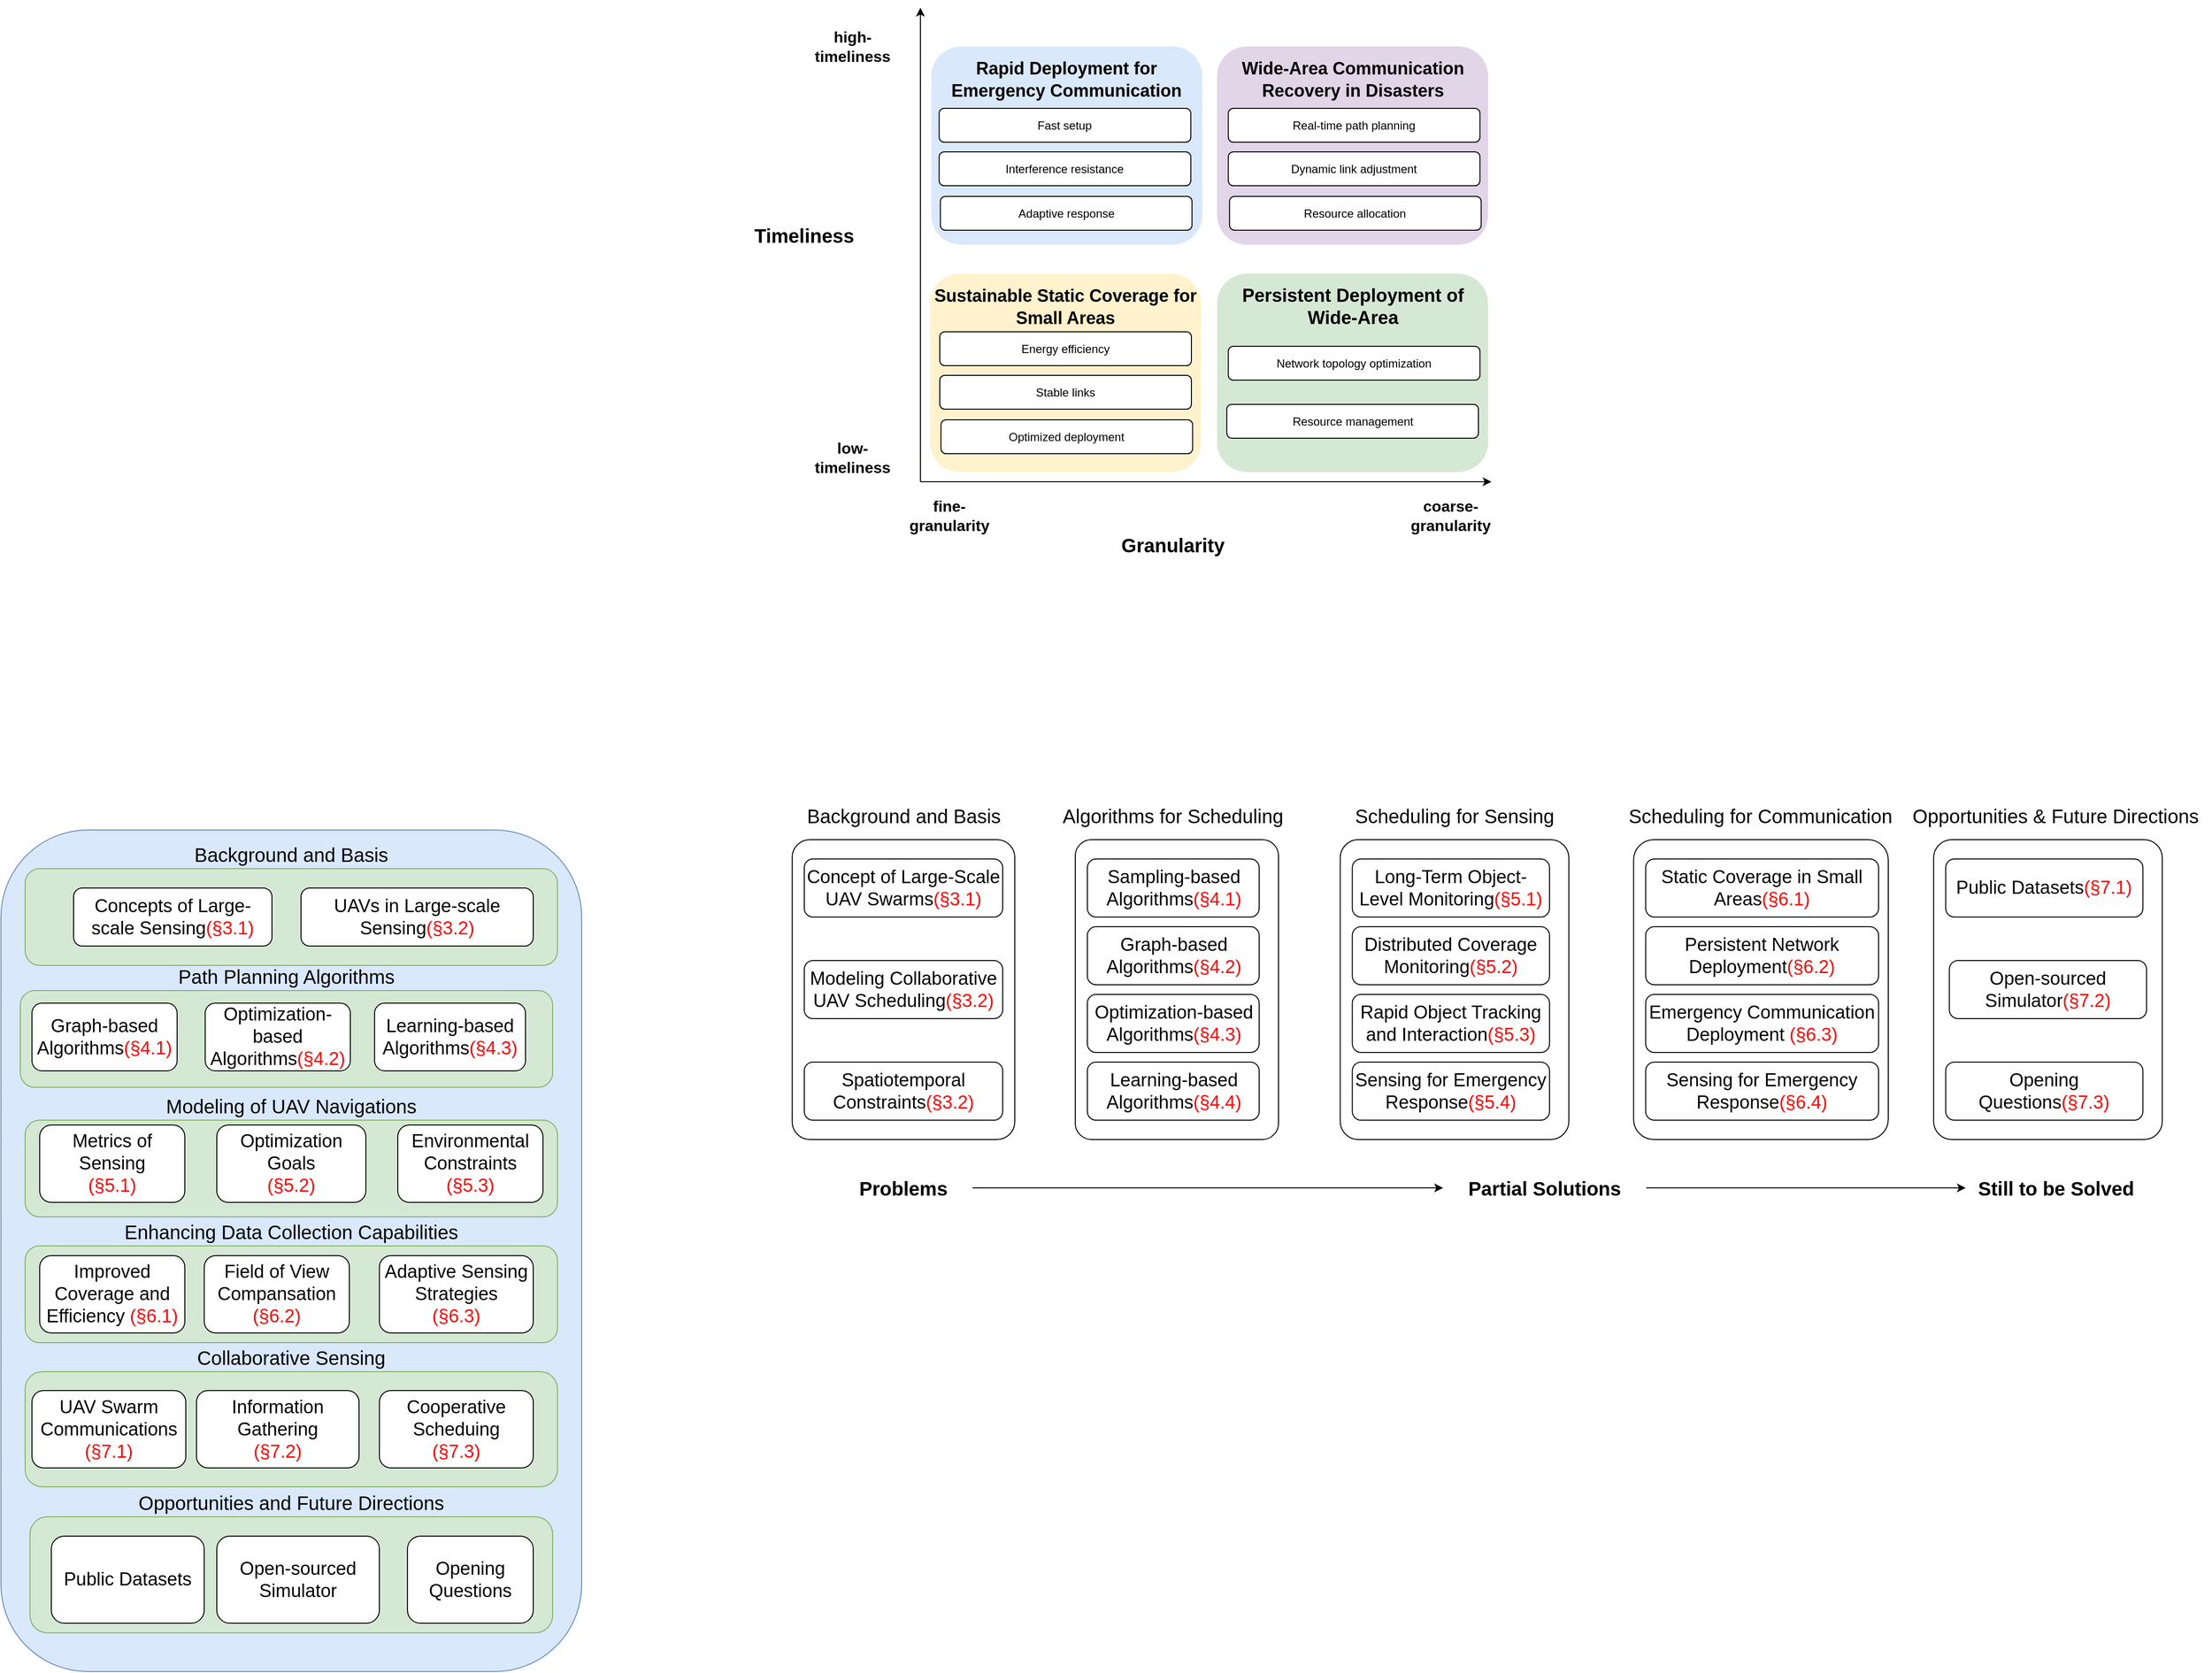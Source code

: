 <mxfile version="25.0.3">
  <diagram name="第 1 页" id="lKYJNV1JYSL0fNV-0X3W">
    <mxGraphModel dx="3500" dy="2909" grid="1" gridSize="10" guides="1" tooltips="1" connect="1" arrows="1" fold="1" page="1" pageScale="1" pageWidth="827" pageHeight="1169" math="0" shadow="0">
      <root>
        <mxCell id="0" />
        <mxCell id="1" parent="0" />
        <mxCell id="8JE8dJGaa-7Noi-EUSGW-1" value="" style="rounded=1;whiteSpace=wrap;html=1;glass=0;arcSize=8;" parent="1" vertex="1">
          <mxGeometry x="887.5" y="210" width="230" height="310" as="geometry" />
        </mxCell>
        <mxCell id="8JE8dJGaa-7Noi-EUSGW-2" value="" style="rounded=1;whiteSpace=wrap;html=1;fillColor=#dae8fc;strokeColor=#6c8ebf;" parent="1" vertex="1">
          <mxGeometry x="70" y="200" width="600" height="870" as="geometry" />
        </mxCell>
        <mxCell id="8JE8dJGaa-7Noi-EUSGW-3" value="Background and Basis" style="rounded=1;whiteSpace=wrap;html=1;labelPosition=center;verticalLabelPosition=top;align=center;verticalAlign=bottom;fontSize=20;fillColor=#d5e8d4;strokeColor=#82b366;" parent="1" vertex="1">
          <mxGeometry x="95" y="240" width="550" height="100" as="geometry" />
        </mxCell>
        <mxCell id="8JE8dJGaa-7Noi-EUSGW-4" value="UAVs in Large-scale Sensing&lt;span style=&quot;color: rgb(255 , 0 , 0)&quot;&gt;(§3.2)&lt;/span&gt;" style="rounded=1;whiteSpace=wrap;html=1;fontSize=19;" parent="1" vertex="1">
          <mxGeometry x="380" y="260" width="240" height="60" as="geometry" />
        </mxCell>
        <mxCell id="8JE8dJGaa-7Noi-EUSGW-5" value="Concepts of Large-scale Sensing&lt;font color=&quot;#ff0000&quot;&gt;(§3.1)&lt;/font&gt;" style="rounded=1;whiteSpace=wrap;html=1;fontSize=19;" parent="1" vertex="1">
          <mxGeometry x="145" y="260" width="205" height="60" as="geometry" />
        </mxCell>
        <mxCell id="8JE8dJGaa-7Noi-EUSGW-6" value="Modeling of UAV Navigations" style="rounded=1;whiteSpace=wrap;html=1;labelPosition=center;verticalLabelPosition=top;align=center;verticalAlign=bottom;fontSize=20;fillColor=#d5e8d4;strokeColor=#82b366;" parent="1" vertex="1">
          <mxGeometry x="95" y="500" width="550" height="100" as="geometry" />
        </mxCell>
        <mxCell id="8JE8dJGaa-7Noi-EUSGW-7" value="Collaborative Sensing" style="rounded=1;whiteSpace=wrap;html=1;labelPosition=center;verticalLabelPosition=top;align=center;verticalAlign=bottom;fontSize=20;fillColor=#d5e8d4;strokeColor=#82b366;" parent="1" vertex="1">
          <mxGeometry x="95" y="760" width="550" height="119" as="geometry" />
        </mxCell>
        <mxCell id="8JE8dJGaa-7Noi-EUSGW-8" value="Enhancing Data Collection Capabilities" style="rounded=1;whiteSpace=wrap;html=1;labelPosition=center;verticalLabelPosition=top;align=center;verticalAlign=bottom;fontSize=20;fillColor=#d5e8d4;strokeColor=#82b366;" parent="1" vertex="1">
          <mxGeometry x="95" y="630" width="550" height="100" as="geometry" />
        </mxCell>
        <mxCell id="8JE8dJGaa-7Noi-EUSGW-9" value="Opportunities and Future Directions" style="rounded=1;whiteSpace=wrap;html=1;labelPosition=center;verticalLabelPosition=top;align=center;verticalAlign=bottom;fontSize=20;fillColor=#d5e8d4;strokeColor=#82b366;" parent="1" vertex="1">
          <mxGeometry x="100" y="910" width="540" height="120" as="geometry" />
        </mxCell>
        <mxCell id="8JE8dJGaa-7Noi-EUSGW-10" value="Metrics of Sensing&lt;br&gt;&lt;span style=&quot;color: rgb(255 , 0 , 0)&quot;&gt;(§5.1)&lt;/span&gt;" style="rounded=1;whiteSpace=wrap;html=1;fontSize=19;" parent="1" vertex="1">
          <mxGeometry x="110" y="505" width="150" height="80" as="geometry" />
        </mxCell>
        <mxCell id="8JE8dJGaa-7Noi-EUSGW-11" value="Optimization Goals&lt;br&gt;&lt;span style=&quot;color: rgb(255 , 0 , 0)&quot;&gt;(§5.2)&lt;/span&gt;" style="rounded=1;whiteSpace=wrap;html=1;fontSize=19;" parent="1" vertex="1">
          <mxGeometry x="293" y="505" width="154" height="80" as="geometry" />
        </mxCell>
        <mxCell id="8JE8dJGaa-7Noi-EUSGW-12" value="Environmental Constraints&lt;br&gt;&lt;span style=&quot;color: rgb(255 , 0 , 0)&quot;&gt;(§5.3)&lt;/span&gt;" style="rounded=1;whiteSpace=wrap;html=1;fontSize=19;" parent="1" vertex="1">
          <mxGeometry x="480" y="505" width="150" height="80" as="geometry" />
        </mxCell>
        <mxCell id="8JE8dJGaa-7Noi-EUSGW-13" value="Public Datasets" style="rounded=1;whiteSpace=wrap;html=1;fontSize=19;" parent="1" vertex="1">
          <mxGeometry x="122" y="930" width="158" height="90" as="geometry" />
        </mxCell>
        <mxCell id="8JE8dJGaa-7Noi-EUSGW-14" value="Open-sourced Simulator" style="rounded=1;whiteSpace=wrap;html=1;fontSize=19;" parent="1" vertex="1">
          <mxGeometry x="293" y="930" width="168" height="90" as="geometry" />
        </mxCell>
        <mxCell id="8JE8dJGaa-7Noi-EUSGW-15" value="Opening Questions" style="rounded=1;whiteSpace=wrap;html=1;fontSize=19;" parent="1" vertex="1">
          <mxGeometry x="490" y="930" width="130" height="90" as="geometry" />
        </mxCell>
        <mxCell id="8JE8dJGaa-7Noi-EUSGW-16" value="Path Planning Algorithms" style="rounded=1;whiteSpace=wrap;html=1;labelPosition=center;verticalLabelPosition=top;align=center;verticalAlign=bottom;fontSize=20;fillColor=#d5e8d4;strokeColor=#82b366;" parent="1" vertex="1">
          <mxGeometry x="90" y="366" width="550" height="100" as="geometry" />
        </mxCell>
        <mxCell id="8JE8dJGaa-7Noi-EUSGW-17" value="Graph-based Algorithms&lt;span style=&quot;color: rgb(255 , 0 , 0)&quot;&gt;(§4.1)&lt;/span&gt;" style="rounded=1;whiteSpace=wrap;html=1;fontSize=19;" parent="1" vertex="1">
          <mxGeometry x="102" y="379" width="150" height="70" as="geometry" />
        </mxCell>
        <mxCell id="8JE8dJGaa-7Noi-EUSGW-18" value="Optimization-based Algorithms&lt;span style=&quot;color: rgb(255 , 0 , 0)&quot;&gt;(§4.2)&lt;/span&gt;" style="rounded=1;whiteSpace=wrap;html=1;fontSize=19;" parent="1" vertex="1">
          <mxGeometry x="281" y="379" width="150" height="70" as="geometry" />
        </mxCell>
        <mxCell id="8JE8dJGaa-7Noi-EUSGW-19" value="Learning-based Algorithms&lt;span style=&quot;color: rgb(255 , 0 , 0)&quot;&gt;(§4.3)&lt;/span&gt;" style="rounded=1;whiteSpace=wrap;html=1;fontSize=19;" parent="1" vertex="1">
          <mxGeometry x="456" y="379" width="156" height="70" as="geometry" />
        </mxCell>
        <mxCell id="8JE8dJGaa-7Noi-EUSGW-20" value="Improved Coverage and Efficiency&amp;nbsp;&lt;span style=&quot;color: rgb(255 , 0 , 0)&quot;&gt;(§6.1)&lt;/span&gt;" style="rounded=1;whiteSpace=wrap;html=1;fontSize=19;" parent="1" vertex="1">
          <mxGeometry x="110" y="640" width="150" height="80" as="geometry" />
        </mxCell>
        <mxCell id="8JE8dJGaa-7Noi-EUSGW-21" value="Field of View Compansation&lt;br&gt;&lt;span style=&quot;color: rgb(255 , 0 , 0)&quot;&gt;(§6.2)&lt;/span&gt;" style="rounded=1;whiteSpace=wrap;html=1;fontSize=19;" parent="1" vertex="1">
          <mxGeometry x="280" y="640" width="150" height="80" as="geometry" />
        </mxCell>
        <mxCell id="8JE8dJGaa-7Noi-EUSGW-22" value="Adaptive Sensing Strategies&lt;br&gt;&lt;span style=&quot;color: rgb(255 , 0 , 0)&quot;&gt;(§6.3)&lt;/span&gt;" style="rounded=1;whiteSpace=wrap;html=1;fontSize=19;" parent="1" vertex="1">
          <mxGeometry x="461" y="640" width="159" height="80" as="geometry" />
        </mxCell>
        <mxCell id="8JE8dJGaa-7Noi-EUSGW-23" value="Cooperative Scheduing&lt;br&gt;&lt;span style=&quot;color: rgb(255 , 0 , 0)&quot;&gt;(§7.3)&lt;/span&gt;" style="rounded=1;whiteSpace=wrap;html=1;fontSize=19;" parent="1" vertex="1">
          <mxGeometry x="461" y="779.5" width="159" height="80" as="geometry" />
        </mxCell>
        <mxCell id="8JE8dJGaa-7Noi-EUSGW-24" value="Information Gathering&lt;br&gt;&lt;span style=&quot;color: rgb(255 , 0 , 0)&quot;&gt;(§7.2)&lt;/span&gt;" style="rounded=1;whiteSpace=wrap;html=1;fontSize=19;" parent="1" vertex="1">
          <mxGeometry x="272" y="779.5" width="168" height="80" as="geometry" />
        </mxCell>
        <mxCell id="8JE8dJGaa-7Noi-EUSGW-25" value="UAV Swarm Communications&lt;br&gt;&lt;span style=&quot;color: rgb(255 , 0 , 0)&quot;&gt;(§7.1)&lt;/span&gt;" style="rounded=1;whiteSpace=wrap;html=1;fontSize=19;" parent="1" vertex="1">
          <mxGeometry x="102" y="779.5" width="159" height="80" as="geometry" />
        </mxCell>
        <mxCell id="8JE8dJGaa-7Noi-EUSGW-26" value="Concept of Large-Scale UAV Swarms&lt;font color=&quot;#ff0000&quot;&gt;(§3.1)&lt;/font&gt;" style="rounded=1;whiteSpace=wrap;html=1;fontSize=19;" parent="1" vertex="1">
          <mxGeometry x="900" y="230" width="205" height="60" as="geometry" />
        </mxCell>
        <mxCell id="8JE8dJGaa-7Noi-EUSGW-27" value="Modeling Collaborative UAV Scheduling&lt;font color=&quot;#ff0000&quot;&gt;(§3.2)&lt;/font&gt;" style="rounded=1;whiteSpace=wrap;html=1;fontSize=19;" parent="1" vertex="1">
          <mxGeometry x="900" y="335" width="205" height="60" as="geometry" />
        </mxCell>
        <mxCell id="8JE8dJGaa-7Noi-EUSGW-28" value="Spatiotemporal Constraints&lt;font color=&quot;#ff0000&quot;&gt;(§3.2)&lt;/font&gt;" style="rounded=1;whiteSpace=wrap;html=1;fontSize=19;" parent="1" vertex="1">
          <mxGeometry x="900" y="440" width="205" height="60" as="geometry" />
        </mxCell>
        <mxCell id="8JE8dJGaa-7Noi-EUSGW-29" value="&lt;span style=&quot;font-size: 20px;&quot;&gt;Background and Basis&lt;/span&gt;" style="text;html=1;align=center;verticalAlign=middle;whiteSpace=wrap;rounded=0;" parent="1" vertex="1">
          <mxGeometry x="877.5" y="170" width="250" height="30" as="geometry" />
        </mxCell>
        <mxCell id="8JE8dJGaa-7Noi-EUSGW-30" value="" style="rounded=1;whiteSpace=wrap;html=1;glass=0;arcSize=8;" parent="1" vertex="1">
          <mxGeometry x="1180" y="210" width="210" height="310" as="geometry" />
        </mxCell>
        <mxCell id="8JE8dJGaa-7Noi-EUSGW-31" value="Sampling-based Algorithms&lt;font color=&quot;#ff0000&quot;&gt;(§4.1)&lt;/font&gt;" style="rounded=1;whiteSpace=wrap;html=1;fontSize=19;" parent="1" vertex="1">
          <mxGeometry x="1192.5" y="230" width="177.5" height="60" as="geometry" />
        </mxCell>
        <mxCell id="8JE8dJGaa-7Noi-EUSGW-32" value="Graph-based Algorithms&lt;font color=&quot;#ff0000&quot;&gt;(§4.2)&lt;/font&gt;" style="rounded=1;whiteSpace=wrap;html=1;fontSize=19;" parent="1" vertex="1">
          <mxGeometry x="1192.5" y="300" width="177.5" height="60" as="geometry" />
        </mxCell>
        <mxCell id="8JE8dJGaa-7Noi-EUSGW-33" value="Optimization-based Algorithms&lt;font color=&quot;#ff0000&quot;&gt;(§4.3)&lt;/font&gt;" style="rounded=1;whiteSpace=wrap;html=1;fontSize=19;" parent="1" vertex="1">
          <mxGeometry x="1192.5" y="370" width="177.5" height="60" as="geometry" />
        </mxCell>
        <mxCell id="8JE8dJGaa-7Noi-EUSGW-34" value="&lt;span style=&quot;font-size: 20px;&quot;&gt;Algorithms for Scheduling&lt;/span&gt;" style="text;html=1;align=center;verticalAlign=middle;whiteSpace=wrap;rounded=0;" parent="1" vertex="1">
          <mxGeometry x="1156.25" y="170" width="250" height="30" as="geometry" />
        </mxCell>
        <mxCell id="8JE8dJGaa-7Noi-EUSGW-35" value="Learning-based Algorithms&lt;font color=&quot;#ff0000&quot;&gt;(§4.4)&lt;/font&gt;" style="rounded=1;whiteSpace=wrap;html=1;fontSize=19;" parent="1" vertex="1">
          <mxGeometry x="1192.5" y="440" width="177.5" height="60" as="geometry" />
        </mxCell>
        <mxCell id="8JE8dJGaa-7Noi-EUSGW-36" value="" style="rounded=1;whiteSpace=wrap;html=1;glass=0;arcSize=8;" parent="1" vertex="1">
          <mxGeometry x="1453.75" y="210" width="236.25" height="310" as="geometry" />
        </mxCell>
        <mxCell id="8JE8dJGaa-7Noi-EUSGW-37" value="Long-Term Object-Level Monitoring&lt;font color=&quot;#ff0000&quot;&gt;(§5.1)&lt;/font&gt;" style="rounded=1;whiteSpace=wrap;html=1;fontSize=19;" parent="1" vertex="1">
          <mxGeometry x="1466.25" y="230" width="203.75" height="60" as="geometry" />
        </mxCell>
        <mxCell id="8JE8dJGaa-7Noi-EUSGW-38" value="Distributed Coverage Monitoring&lt;font color=&quot;#ff0000&quot;&gt;(§5.2)&lt;/font&gt;" style="rounded=1;whiteSpace=wrap;html=1;fontSize=19;" parent="1" vertex="1">
          <mxGeometry x="1466.25" y="300" width="203.75" height="60" as="geometry" />
        </mxCell>
        <mxCell id="8JE8dJGaa-7Noi-EUSGW-39" value="Rapid Object Tracking and Interaction&lt;font color=&quot;#ff0000&quot;&gt;(§5.3)&lt;/font&gt;" style="rounded=1;whiteSpace=wrap;html=1;fontSize=19;" parent="1" vertex="1">
          <mxGeometry x="1466.25" y="370" width="203.75" height="60" as="geometry" />
        </mxCell>
        <mxCell id="8JE8dJGaa-7Noi-EUSGW-40" value="&lt;span style=&quot;font-size: 20px;&quot;&gt;Scheduling&amp;nbsp;&lt;/span&gt;&lt;span style=&quot;font-size: 20px;&quot;&gt;for Sensing&lt;/span&gt;" style="text;html=1;align=center;verticalAlign=middle;whiteSpace=wrap;rounded=0;" parent="1" vertex="1">
          <mxGeometry x="1446.88" y="170" width="250" height="30" as="geometry" />
        </mxCell>
        <mxCell id="8JE8dJGaa-7Noi-EUSGW-41" value="Sensing for Emergency Response&lt;font color=&quot;#ff0000&quot;&gt;(§5.4)&lt;/font&gt;" style="rounded=1;whiteSpace=wrap;html=1;fontSize=19;" parent="1" vertex="1">
          <mxGeometry x="1466.25" y="440" width="203.75" height="60" as="geometry" />
        </mxCell>
        <mxCell id="8JE8dJGaa-7Noi-EUSGW-42" value="" style="rounded=1;whiteSpace=wrap;html=1;glass=0;arcSize=8;" parent="1" vertex="1">
          <mxGeometry x="1756.87" y="210" width="263.13" height="310" as="geometry" />
        </mxCell>
        <mxCell id="8JE8dJGaa-7Noi-EUSGW-43" value="Static Coverage in Small Areas&lt;font color=&quot;#ff0000&quot;&gt;(§6.1)&lt;/font&gt;" style="rounded=1;whiteSpace=wrap;html=1;fontSize=19;" parent="1" vertex="1">
          <mxGeometry x="1769.37" y="230" width="240.63" height="60" as="geometry" />
        </mxCell>
        <mxCell id="8JE8dJGaa-7Noi-EUSGW-44" value="Persistent Network Deployment&lt;font color=&quot;#ff0000&quot;&gt;(§6.2)&lt;/font&gt;" style="rounded=1;whiteSpace=wrap;html=1;fontSize=19;" parent="1" vertex="1">
          <mxGeometry x="1769.37" y="300" width="240.63" height="60" as="geometry" />
        </mxCell>
        <mxCell id="8JE8dJGaa-7Noi-EUSGW-45" value="Emergency Communication Deployment&amp;nbsp;&lt;font color=&quot;#ff0000&quot;&gt;(§6.3)&lt;/font&gt;" style="rounded=1;whiteSpace=wrap;html=1;fontSize=19;" parent="1" vertex="1">
          <mxGeometry x="1769.37" y="370" width="240.63" height="60" as="geometry" />
        </mxCell>
        <mxCell id="8JE8dJGaa-7Noi-EUSGW-46" value="&lt;span style=&quot;font-size: 20px;&quot;&gt;Scheduling&amp;nbsp;&lt;/span&gt;&lt;span style=&quot;font-size: 20px;&quot;&gt;for Communication&lt;/span&gt;" style="text;html=1;align=center;verticalAlign=middle;whiteSpace=wrap;rounded=0;" parent="1" vertex="1">
          <mxGeometry x="1743.44" y="170" width="290" height="30" as="geometry" />
        </mxCell>
        <mxCell id="8JE8dJGaa-7Noi-EUSGW-47" value="Sensing for Emergency Response&lt;font color=&quot;#ff0000&quot;&gt;(§6.4)&lt;/font&gt;" style="rounded=1;whiteSpace=wrap;html=1;fontSize=19;" parent="1" vertex="1">
          <mxGeometry x="1769.37" y="440" width="240.63" height="60" as="geometry" />
        </mxCell>
        <mxCell id="8JE8dJGaa-7Noi-EUSGW-48" value="" style="rounded=1;whiteSpace=wrap;html=1;glass=0;arcSize=8;" parent="1" vertex="1">
          <mxGeometry x="2066.87" y="210" width="236.25" height="310" as="geometry" />
        </mxCell>
        <mxCell id="8JE8dJGaa-7Noi-EUSGW-49" value="Public Datasets&lt;font color=&quot;#ff0000&quot;&gt;(§7.1)&lt;/font&gt;" style="rounded=1;whiteSpace=wrap;html=1;fontSize=19;" parent="1" vertex="1">
          <mxGeometry x="2079.37" y="230" width="203.75" height="60" as="geometry" />
        </mxCell>
        <mxCell id="8JE8dJGaa-7Noi-EUSGW-50" value="Open-sourced Simulator&lt;font color=&quot;#ff0000&quot;&gt;(§7.2)&lt;/font&gt;" style="rounded=1;whiteSpace=wrap;html=1;fontSize=19;" parent="1" vertex="1">
          <mxGeometry x="2083.12" y="335" width="203.75" height="60" as="geometry" />
        </mxCell>
        <mxCell id="8JE8dJGaa-7Noi-EUSGW-51" value="&lt;span style=&quot;font-size: 20px;&quot;&gt;Opportunities &amp;amp; Future Directions&lt;/span&gt;" style="text;html=1;align=center;verticalAlign=middle;whiteSpace=wrap;rounded=0;" parent="1" vertex="1">
          <mxGeometry x="2033.44" y="170" width="320" height="30" as="geometry" />
        </mxCell>
        <mxCell id="8JE8dJGaa-7Noi-EUSGW-52" value="Opening Questions&lt;font color=&quot;#ff0000&quot;&gt;(§7.3)&lt;/font&gt;" style="rounded=1;whiteSpace=wrap;html=1;fontSize=19;" parent="1" vertex="1">
          <mxGeometry x="2079.37" y="440" width="203.75" height="60" as="geometry" />
        </mxCell>
        <mxCell id="8JE8dJGaa-7Noi-EUSGW-53" style="edgeStyle=orthogonalEdgeStyle;rounded=0;orthogonalLoop=1;jettySize=auto;html=1;exitX=1;exitY=0.5;exitDx=0;exitDy=0;" parent="1" source="8JE8dJGaa-7Noi-EUSGW-54" target="8JE8dJGaa-7Noi-EUSGW-56" edge="1">
          <mxGeometry relative="1" as="geometry" />
        </mxCell>
        <mxCell id="8JE8dJGaa-7Noi-EUSGW-54" value="&lt;span style=&quot;font-size: 20px;&quot;&gt;&lt;b&gt;Problems&lt;/b&gt;&lt;/span&gt;" style="text;html=1;align=center;verticalAlign=middle;whiteSpace=wrap;rounded=0;" parent="1" vertex="1">
          <mxGeometry x="931.25" y="555" width="142.5" height="30" as="geometry" />
        </mxCell>
        <mxCell id="8JE8dJGaa-7Noi-EUSGW-55" style="edgeStyle=orthogonalEdgeStyle;rounded=0;orthogonalLoop=1;jettySize=auto;html=1;exitX=1;exitY=0.5;exitDx=0;exitDy=0;entryX=0;entryY=0.5;entryDx=0;entryDy=0;" parent="1" source="8JE8dJGaa-7Noi-EUSGW-56" target="8JE8dJGaa-7Noi-EUSGW-57" edge="1">
          <mxGeometry relative="1" as="geometry" />
        </mxCell>
        <mxCell id="8JE8dJGaa-7Noi-EUSGW-56" value="&lt;span style=&quot;font-size: 20px;&quot;&gt;&lt;b&gt;Partial Solutions&lt;/b&gt;&lt;/span&gt;" style="text;html=1;align=center;verticalAlign=middle;whiteSpace=wrap;rounded=0;" parent="1" vertex="1">
          <mxGeometry x="1560" y="555" width="210" height="30" as="geometry" />
        </mxCell>
        <mxCell id="8JE8dJGaa-7Noi-EUSGW-57" value="&lt;span style=&quot;font-size: 20px;&quot;&gt;&lt;b&gt;Still to be Solved&lt;/b&gt;&lt;/span&gt;" style="text;html=1;align=center;verticalAlign=middle;whiteSpace=wrap;rounded=0;" parent="1" vertex="1">
          <mxGeometry x="2100" y="555" width="186.88" height="30" as="geometry" />
        </mxCell>
        <mxCell id="-tQFiQ8kx9aQ_QGWf1GP-1" value="&lt;font style=&quot;font-size: 18px;&quot;&gt;&lt;b&gt;Sustainable Static Coverage for Small Areas&lt;/b&gt;&lt;/font&gt;&lt;div&gt;&lt;b&gt;&lt;font style=&quot;font-size: 18px;&quot;&gt;&lt;br&gt;&lt;/font&gt;&lt;/b&gt;&lt;/div&gt;&lt;div&gt;&lt;b&gt;&lt;font style=&quot;font-size: 18px;&quot;&gt;&lt;br&gt;&lt;/font&gt;&lt;/b&gt;&lt;/div&gt;&lt;div&gt;&lt;b&gt;&lt;font style=&quot;font-size: 18px;&quot;&gt;&lt;br&gt;&lt;/font&gt;&lt;/b&gt;&lt;/div&gt;&lt;div&gt;&lt;b&gt;&lt;font style=&quot;font-size: 18px;&quot;&gt;&lt;br&gt;&lt;/font&gt;&lt;/b&gt;&lt;/div&gt;&lt;div&gt;&lt;b&gt;&lt;font style=&quot;font-size: 18px;&quot;&gt;&lt;br&gt;&lt;/font&gt;&lt;/b&gt;&lt;/div&gt;&lt;div&gt;&lt;br&gt;&lt;/div&gt;" style="rounded=1;whiteSpace=wrap;html=1;fontSize=19;fillColor=#fff2cc;strokeColor=none;" vertex="1" parent="1">
          <mxGeometry x="1030" y="-375" width="280" height="205" as="geometry" />
        </mxCell>
        <mxCell id="-tQFiQ8kx9aQ_QGWf1GP-2" value="" style="endArrow=classic;html=1;rounded=0;" edge="1" parent="1">
          <mxGeometry width="50" height="50" relative="1" as="geometry">
            <mxPoint x="1020" y="-160" as="sourcePoint" />
            <mxPoint x="1610" y="-160" as="targetPoint" />
          </mxGeometry>
        </mxCell>
        <mxCell id="-tQFiQ8kx9aQ_QGWf1GP-3" value="" style="endArrow=classic;html=1;rounded=0;" edge="1" parent="1">
          <mxGeometry width="50" height="50" relative="1" as="geometry">
            <mxPoint x="1020" y="-160" as="sourcePoint" />
            <mxPoint x="1020" y="-650" as="targetPoint" />
          </mxGeometry>
        </mxCell>
        <mxCell id="-tQFiQ8kx9aQ_QGWf1GP-4" value="&lt;b&gt;&lt;font style=&quot;font-size: 20px;&quot;&gt;Granularity&lt;/font&gt;&lt;/b&gt;" style="text;html=1;align=center;verticalAlign=middle;whiteSpace=wrap;rounded=0;" vertex="1" parent="1">
          <mxGeometry x="1251.25" y="-110" width="60" height="30" as="geometry" />
        </mxCell>
        <mxCell id="-tQFiQ8kx9aQ_QGWf1GP-5" value="&lt;b style=&quot;&quot;&gt;&lt;font style=&quot;font-size: 20px;&quot;&gt;Timeliness&lt;/font&gt;&lt;/b&gt;" style="text;html=1;align=center;verticalAlign=middle;whiteSpace=wrap;rounded=0;" vertex="1" parent="1">
          <mxGeometry x="870" y="-430" width="60" height="30" as="geometry" />
        </mxCell>
        <mxCell id="-tQFiQ8kx9aQ_QGWf1GP-6" value="&lt;span style=&quot;font-size: 16px;&quot;&gt;&lt;b&gt;fine-granularity&lt;/b&gt;&lt;/span&gt;" style="text;html=1;align=center;verticalAlign=middle;whiteSpace=wrap;rounded=0;" vertex="1" parent="1">
          <mxGeometry x="1020" y="-140" width="60" height="30" as="geometry" />
        </mxCell>
        <mxCell id="-tQFiQ8kx9aQ_QGWf1GP-7" value="&lt;span style=&quot;font-size: 16px;&quot;&gt;&lt;b&gt;coarse-granularity&lt;/b&gt;&lt;/span&gt;" style="text;html=1;align=center;verticalAlign=middle;whiteSpace=wrap;rounded=0;" vertex="1" parent="1">
          <mxGeometry x="1538.13" y="-140" width="60" height="30" as="geometry" />
        </mxCell>
        <mxCell id="-tQFiQ8kx9aQ_QGWf1GP-8" value="&lt;span style=&quot;font-size: 16px;&quot;&gt;&lt;b&gt;low-timeliness&lt;/b&gt;&lt;/span&gt;" style="text;html=1;align=center;verticalAlign=middle;whiteSpace=wrap;rounded=0;" vertex="1" parent="1">
          <mxGeometry x="920" y="-200" width="60" height="30" as="geometry" />
        </mxCell>
        <mxCell id="-tQFiQ8kx9aQ_QGWf1GP-9" value="&lt;span style=&quot;font-size: 16px;&quot;&gt;&lt;b&gt;high-timeliness&lt;/b&gt;&lt;/span&gt;" style="text;html=1;align=center;verticalAlign=middle;whiteSpace=wrap;rounded=0;" vertex="1" parent="1">
          <mxGeometry x="920" y="-625" width="60" height="30" as="geometry" />
        </mxCell>
        <mxCell id="-tQFiQ8kx9aQ_QGWf1GP-10" value="&lt;b&gt;Persistent Deployment of Wide-Area&lt;br&gt;&lt;/b&gt;&lt;div&gt;&lt;b&gt;&lt;font style=&quot;font-size: 18px;&quot;&gt;&lt;br&gt;&lt;/font&gt;&lt;/b&gt;&lt;/div&gt;&lt;div&gt;&lt;b&gt;&lt;font style=&quot;font-size: 18px;&quot;&gt;&lt;br&gt;&lt;/font&gt;&lt;/b&gt;&lt;/div&gt;&lt;div&gt;&lt;b&gt;&lt;font style=&quot;font-size: 18px;&quot;&gt;&lt;br&gt;&lt;/font&gt;&lt;/b&gt;&lt;/div&gt;&lt;div&gt;&lt;b&gt;&lt;font style=&quot;font-size: 18px;&quot;&gt;&lt;br&gt;&lt;/font&gt;&lt;/b&gt;&lt;/div&gt;&lt;div&gt;&lt;b&gt;&lt;font style=&quot;font-size: 18px;&quot;&gt;&lt;br&gt;&lt;/font&gt;&lt;/b&gt;&lt;/div&gt;&lt;div&gt;&lt;br&gt;&lt;/div&gt;" style="rounded=1;whiteSpace=wrap;html=1;fontSize=19;fillColor=#d5e8d4;strokeColor=none;" vertex="1" parent="1">
          <mxGeometry x="1326.56" y="-375" width="280" height="205" as="geometry" />
        </mxCell>
        <mxCell id="-tQFiQ8kx9aQ_QGWf1GP-11" value="&lt;font style=&quot;font-size: 18px;&quot;&gt;&lt;b&gt;Rapid Deployment for Emergency Communication&lt;/b&gt;&lt;/font&gt;&lt;div&gt;&lt;b&gt;&lt;font style=&quot;font-size: 18px;&quot;&gt;&lt;br&gt;&lt;/font&gt;&lt;/b&gt;&lt;/div&gt;&lt;div&gt;&lt;b&gt;&lt;font style=&quot;font-size: 18px;&quot;&gt;&lt;br&gt;&lt;/font&gt;&lt;/b&gt;&lt;/div&gt;&lt;div&gt;&lt;b&gt;&lt;font style=&quot;font-size: 18px;&quot;&gt;&lt;br&gt;&lt;/font&gt;&lt;/b&gt;&lt;/div&gt;&lt;div&gt;&lt;b&gt;&lt;font style=&quot;font-size: 18px;&quot;&gt;&lt;br&gt;&lt;/font&gt;&lt;/b&gt;&lt;/div&gt;&lt;div&gt;&lt;b&gt;&lt;font style=&quot;font-size: 18px;&quot;&gt;&lt;br&gt;&lt;/font&gt;&lt;/b&gt;&lt;/div&gt;&lt;div&gt;&lt;br&gt;&lt;/div&gt;" style="rounded=1;whiteSpace=wrap;html=1;fontSize=19;fillColor=#dae8fc;strokeColor=none;" vertex="1" parent="1">
          <mxGeometry x="1031.25" y="-610" width="280" height="205" as="geometry" />
        </mxCell>
        <mxCell id="-tQFiQ8kx9aQ_QGWf1GP-12" value="&lt;font style=&quot;font-size: 18px;&quot;&gt;&lt;b&gt;Wide-Area Communication Recovery in Disasters&lt;br&gt;&lt;/b&gt;&lt;/font&gt;&lt;div&gt;&lt;b&gt;&lt;font style=&quot;font-size: 18px;&quot;&gt;&lt;br&gt;&lt;/font&gt;&lt;/b&gt;&lt;/div&gt;&lt;div&gt;&lt;b&gt;&lt;font style=&quot;font-size: 18px;&quot;&gt;&lt;br&gt;&lt;/font&gt;&lt;/b&gt;&lt;/div&gt;&lt;div&gt;&lt;b&gt;&lt;font style=&quot;font-size: 18px;&quot;&gt;&lt;br&gt;&lt;/font&gt;&lt;/b&gt;&lt;/div&gt;&lt;div&gt;&lt;b&gt;&lt;font style=&quot;font-size: 18px;&quot;&gt;&lt;br&gt;&lt;/font&gt;&lt;/b&gt;&lt;/div&gt;&lt;div&gt;&lt;b&gt;&lt;font style=&quot;font-size: 18px;&quot;&gt;&lt;br&gt;&lt;/font&gt;&lt;/b&gt;&lt;/div&gt;&lt;div&gt;&lt;br&gt;&lt;/div&gt;" style="rounded=1;whiteSpace=wrap;html=1;fontSize=19;fillColor=#e1d5e7;strokeColor=none;" vertex="1" parent="1">
          <mxGeometry x="1326.56" y="-610" width="280" height="205" as="geometry" />
        </mxCell>
        <mxCell id="-tQFiQ8kx9aQ_QGWf1GP-13" value="Energy efficiency" style="rounded=1;whiteSpace=wrap;html=1;" vertex="1" parent="1">
          <mxGeometry x="1040" y="-315" width="260" height="35" as="geometry" />
        </mxCell>
        <mxCell id="-tQFiQ8kx9aQ_QGWf1GP-14" value="Stable links" style="rounded=1;whiteSpace=wrap;html=1;" vertex="1" parent="1">
          <mxGeometry x="1040" y="-270" width="260" height="35" as="geometry" />
        </mxCell>
        <mxCell id="-tQFiQ8kx9aQ_QGWf1GP-15" value="Optimized deployment" style="rounded=1;whiteSpace=wrap;html=1;" vertex="1" parent="1">
          <mxGeometry x="1041.25" y="-224" width="260" height="35" as="geometry" />
        </mxCell>
        <mxCell id="-tQFiQ8kx9aQ_QGWf1GP-16" value="Network topology optimization" style="rounded=1;whiteSpace=wrap;html=1;" vertex="1" parent="1">
          <mxGeometry x="1338.13" y="-300" width="260" height="35" as="geometry" />
        </mxCell>
        <mxCell id="-tQFiQ8kx9aQ_QGWf1GP-17" value="Resource management" style="rounded=1;whiteSpace=wrap;html=1;" vertex="1" parent="1">
          <mxGeometry x="1336.56" y="-240" width="260" height="35" as="geometry" />
        </mxCell>
        <mxCell id="-tQFiQ8kx9aQ_QGWf1GP-18" value="Fast setup" style="rounded=1;whiteSpace=wrap;html=1;" vertex="1" parent="1">
          <mxGeometry x="1039.37" y="-546" width="260" height="35" as="geometry" />
        </mxCell>
        <mxCell id="-tQFiQ8kx9aQ_QGWf1GP-19" value="Interference resistance" style="rounded=1;whiteSpace=wrap;html=1;" vertex="1" parent="1">
          <mxGeometry x="1039.37" y="-501" width="260" height="35" as="geometry" />
        </mxCell>
        <mxCell id="-tQFiQ8kx9aQ_QGWf1GP-20" value="Adaptive response" style="rounded=1;whiteSpace=wrap;html=1;" vertex="1" parent="1">
          <mxGeometry x="1040.62" y="-455" width="260" height="35" as="geometry" />
        </mxCell>
        <mxCell id="-tQFiQ8kx9aQ_QGWf1GP-21" value="Real-time path planning" style="rounded=1;whiteSpace=wrap;html=1;" vertex="1" parent="1">
          <mxGeometry x="1338.13" y="-546" width="260" height="35" as="geometry" />
        </mxCell>
        <mxCell id="-tQFiQ8kx9aQ_QGWf1GP-22" value="Dynamic link adjustment" style="rounded=1;whiteSpace=wrap;html=1;" vertex="1" parent="1">
          <mxGeometry x="1338.13" y="-501" width="260" height="35" as="geometry" />
        </mxCell>
        <mxCell id="-tQFiQ8kx9aQ_QGWf1GP-23" value="Resource allocation" style="rounded=1;whiteSpace=wrap;html=1;" vertex="1" parent="1">
          <mxGeometry x="1339.38" y="-455" width="260" height="35" as="geometry" />
        </mxCell>
      </root>
    </mxGraphModel>
  </diagram>
</mxfile>
